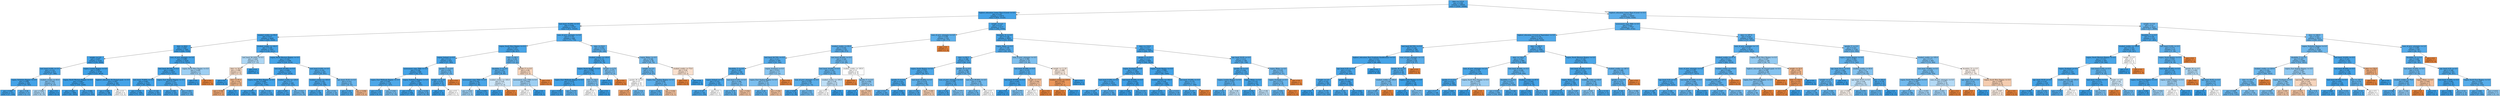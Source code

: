 digraph Tree {
node [shape=box, style="filled", color="black"] ;
0 [label="date <= 115.0\ngini = 0.166\nsamples = 26924\nvalue = [2456, 24468]", fillcolor="#399de5e5"] ;
1 [label="highest_education_Lower Than A Level <= 0.5\ngini = 0.101\nsamples = 15974\nvalue = [854, 15120]", fillcolor="#399de5f1"] ;
0 -> 1 [labeldistance=2.5, labelangle=45, headlabel="True"] ;
2 [label="imd_band_10-20% <= 0.5\ngini = 0.084\nsamples = 10797\nvalue = [472, 10325]", fillcolor="#399de5f3"] ;
1 -> 2 ;
3 [label="studied_credits <= 95.0\ngini = 0.077\nsamples = 9949\nvalue = [400, 9549]", fillcolor="#399de5f4"] ;
2 -> 3 ;
4 [label="date <= 68.0\ngini = 0.067\nsamples = 7582\nvalue = [264, 7318]", fillcolor="#399de5f6"] ;
3 -> 4 ;
5 [label="weight <= 2.5\ngini = 0.057\nsamples = 5154\nvalue = [150, 5004]", fillcolor="#399de5f7"] ;
4 -> 5 ;
6 [label="imd_band_0-10% <= 0.5\ngini = 0.122\nsamples = 415\nvalue = [27, 388]", fillcolor="#399de5ed"] ;
5 -> 6 ;
7 [label="region_Yorkshire Region <= 0.5\ngini = 0.094\nsamples = 384\nvalue = [19, 365]", fillcolor="#399de5f2"] ;
6 -> 7 ;
8 [label="gini = 0.087\nsamples = 371\nvalue = [17, 354]", fillcolor="#399de5f3"] ;
7 -> 8 ;
9 [label="gini = 0.26\nsamples = 13\nvalue = [2, 11]", fillcolor="#399de5d1"] ;
7 -> 9 ;
10 [label="studied_credits <= 65.0\ngini = 0.383\nsamples = 31\nvalue = [8, 23]", fillcolor="#399de5a6"] ;
6 -> 10 ;
11 [label="gini = 0.463\nsamples = 22\nvalue = [8, 14]", fillcolor="#399de56d"] ;
10 -> 11 ;
12 [label="gini = 0.0\nsamples = 9\nvalue = [0, 9]", fillcolor="#399de5ff"] ;
10 -> 12 ;
13 [label="region_London Region <= 0.5\ngini = 0.051\nsamples = 4739\nvalue = [123, 4616]", fillcolor="#399de5f8"] ;
5 -> 13 ;
14 [label="region_North Western Region <= 0.5\ngini = 0.046\nsamples = 4347\nvalue = [103, 4244]", fillcolor="#399de5f9"] ;
13 -> 14 ;
15 [label="gini = 0.042\nsamples = 3990\nvalue = [85, 3905]", fillcolor="#399de5f9"] ;
14 -> 15 ;
16 [label="gini = 0.096\nsamples = 357\nvalue = [18, 339]", fillcolor="#399de5f1"] ;
14 -> 16 ;
17 [label="highest_education_No Formal quals <= 0.5\ngini = 0.097\nsamples = 392\nvalue = [20, 372]", fillcolor="#399de5f1"] ;
13 -> 17 ;
18 [label="gini = 0.088\nsamples = 388\nvalue = [18, 370]", fillcolor="#399de5f3"] ;
17 -> 18 ;
19 [label="gini = 0.5\nsamples = 4\nvalue = [2, 2]", fillcolor="#e5813900"] ;
17 -> 19 ;
20 [label="num_of_prev_attempts <= 3.5\ngini = 0.089\nsamples = 2428\nvalue = [114, 2314]", fillcolor="#399de5f2"] ;
4 -> 20 ;
21 [label="imd_band_60-70% <= 0.5\ngini = 0.089\nsamples = 2425\nvalue = [113, 2312]", fillcolor="#399de5f3"] ;
20 -> 21 ;
22 [label="imd_band_70-80% <= 0.5\ngini = 0.083\nsamples = 2155\nvalue = [93, 2062]", fillcolor="#399de5f3"] ;
21 -> 22 ;
23 [label="gini = 0.076\nsamples = 1892\nvalue = [75, 1817]", fillcolor="#399de5f4"] ;
22 -> 23 ;
24 [label="gini = 0.128\nsamples = 263\nvalue = [18, 245]", fillcolor="#399de5ec"] ;
22 -> 24 ;
25 [label="region_East Anglian Region <= 0.5\ngini = 0.137\nsamples = 270\nvalue = [20, 250]", fillcolor="#399de5eb"] ;
21 -> 25 ;
26 [label="gini = 0.109\nsamples = 225\nvalue = [13, 212]", fillcolor="#399de5ef"] ;
25 -> 26 ;
27 [label="gini = 0.263\nsamples = 45\nvalue = [7, 38]", fillcolor="#399de5d0"] ;
25 -> 27 ;
28 [label="region_South West Region <= 0.5\ngini = 0.444\nsamples = 3\nvalue = [1, 2]", fillcolor="#399de57f"] ;
20 -> 28 ;
29 [label="gini = 0.0\nsamples = 2\nvalue = [0, 2]", fillcolor="#399de5ff"] ;
28 -> 29 ;
30 [label="gini = 0.0\nsamples = 1\nvalue = [1, 0]", fillcolor="#e58139ff"] ;
28 -> 30 ;
31 [label="studied_credits <= 102.5\ngini = 0.108\nsamples = 2367\nvalue = [136, 2231]", fillcolor="#399de5ef"] ;
3 -> 31 ;
32 [label="imd_band_90-100% <= 0.5\ngini = 0.465\nsamples = 19\nvalue = [7, 12]", fillcolor="#399de56a"] ;
31 -> 32 ;
33 [label="date <= 24.0\ngini = 0.486\nsamples = 12\nvalue = [7, 5]", fillcolor="#e5813949"] ;
32 -> 33 ;
34 [label="gini = 0.0\nsamples = 2\nvalue = [0, 2]", fillcolor="#399de5ff"] ;
33 -> 34 ;
35 [label="date <= 97.5\ngini = 0.42\nsamples = 10\nvalue = [7, 3]", fillcolor="#e5813992"] ;
33 -> 35 ;
36 [label="gini = 0.346\nsamples = 9\nvalue = [7, 2]", fillcolor="#e58139b6"] ;
35 -> 36 ;
37 [label="gini = 0.0\nsamples = 1\nvalue = [0, 1]", fillcolor="#399de5ff"] ;
35 -> 37 ;
38 [label="gini = 0.0\nsamples = 7\nvalue = [0, 7]", fillcolor="#399de5ff"] ;
32 -> 38 ;
39 [label="region_North Western Region <= 0.5\ngini = 0.104\nsamples = 2348\nvalue = [129, 2219]", fillcolor="#399de5f0"] ;
31 -> 39 ;
40 [label="imd_band_20-30% <= 0.5\ngini = 0.094\nsamples = 2123\nvalue = [105, 2018]", fillcolor="#399de5f2"] ;
39 -> 40 ;
41 [label="region_South West Region <= 0.5\ngini = 0.084\nsamples = 1877\nvalue = [82, 1795]", fillcolor="#399de5f3"] ;
40 -> 41 ;
42 [label="gini = 0.073\nsamples = 1662\nvalue = [63, 1599]", fillcolor="#399de5f5"] ;
41 -> 42 ;
43 [label="gini = 0.161\nsamples = 215\nvalue = [19, 196]", fillcolor="#399de5e6"] ;
41 -> 43 ;
44 [label="studied_credits <= 125.0\ngini = 0.17\nsamples = 246\nvalue = [23, 223]", fillcolor="#399de5e5"] ;
40 -> 44 ;
45 [label="gini = 0.097\nsamples = 177\nvalue = [9, 168]", fillcolor="#399de5f1"] ;
44 -> 45 ;
46 [label="gini = 0.323\nsamples = 69\nvalue = [14, 55]", fillcolor="#399de5be"] ;
44 -> 46 ;
47 [label="imd_band_0-10% <= 0.5\ngini = 0.191\nsamples = 225\nvalue = [24, 201]", fillcolor="#399de5e1"] ;
39 -> 47 ;
48 [label="studied_credits <= 165.0\ngini = 0.159\nsamples = 184\nvalue = [16, 168]", fillcolor="#399de5e7"] ;
47 -> 48 ;
49 [label="gini = 0.136\nsamples = 164\nvalue = [12, 152]", fillcolor="#399de5eb"] ;
48 -> 49 ;
50 [label="gini = 0.32\nsamples = 20\nvalue = [4, 16]", fillcolor="#399de5bf"] ;
48 -> 50 ;
51 [label="age_band_35-55 <= 0.5\ngini = 0.314\nsamples = 41\nvalue = [8, 33]", fillcolor="#399de5c1"] ;
47 -> 51 ;
52 [label="gini = 0.161\nsamples = 34\nvalue = [3, 31]", fillcolor="#399de5e6"] ;
51 -> 52 ;
53 [label="gini = 0.408\nsamples = 7\nvalue = [5, 2]", fillcolor="#e5813999"] ;
51 -> 53 ;
54 [label="num_of_prev_attempts <= 0.5\ngini = 0.155\nsamples = 848\nvalue = [72, 776]", fillcolor="#399de5e7"] ;
2 -> 54 ;
55 [label="region_South West Region <= 0.5\ngini = 0.127\nsamples = 673\nvalue = [46, 627]", fillcolor="#399de5ec"] ;
54 -> 55 ;
56 [label="region_Ireland <= 0.5\ngini = 0.112\nsamples = 622\nvalue = [37, 585]", fillcolor="#399de5ef"] ;
55 -> 56 ;
57 [label="assessment_type_TMA <= 0.5\ngini = 0.106\nsamples = 606\nvalue = [34, 572]", fillcolor="#399de5f0"] ;
56 -> 57 ;
58 [label="region_East Midlands Region <= 0.5\ngini = 0.169\nsamples = 118\nvalue = [11, 107]", fillcolor="#399de5e5"] ;
57 -> 58 ;
59 [label="gini = 0.116\nsamples = 97\nvalue = [6, 91]", fillcolor="#399de5ee"] ;
58 -> 59 ;
60 [label="gini = 0.363\nsamples = 21\nvalue = [5, 16]", fillcolor="#399de5af"] ;
58 -> 60 ;
61 [label="region_Yorkshire Region <= 0.5\ngini = 0.09\nsamples = 488\nvalue = [23, 465]", fillcolor="#399de5f2"] ;
57 -> 61 ;
62 [label="gini = 0.074\nsamples = 444\nvalue = [17, 427]", fillcolor="#399de5f5"] ;
61 -> 62 ;
63 [label="gini = 0.236\nsamples = 44\nvalue = [6, 38]", fillcolor="#399de5d7"] ;
61 -> 63 ;
64 [label="gender_F <= 0.5\ngini = 0.305\nsamples = 16\nvalue = [3, 13]", fillcolor="#399de5c4"] ;
56 -> 64 ;
65 [label="weight <= 21.25\ngini = 0.133\nsamples = 14\nvalue = [1, 13]", fillcolor="#399de5eb"] ;
64 -> 65 ;
66 [label="gini = 0.0\nsamples = 12\nvalue = [0, 12]", fillcolor="#399de5ff"] ;
65 -> 66 ;
67 [label="gini = 0.5\nsamples = 2\nvalue = [1, 1]", fillcolor="#e5813900"] ;
65 -> 67 ;
68 [label="gini = 0.0\nsamples = 2\nvalue = [2, 0]", fillcolor="#e58139ff"] ;
64 -> 68 ;
69 [label="date <= 99.5\ngini = 0.291\nsamples = 51\nvalue = [9, 42]", fillcolor="#399de5c8"] ;
55 -> 69 ;
70 [label="disability_Y <= 0.5\ngini = 0.227\nsamples = 46\nvalue = [6, 40]", fillcolor="#399de5d9"] ;
69 -> 70 ;
71 [label="assessment_type_TMA <= 0.5\ngini = 0.142\nsamples = 39\nvalue = [3, 36]", fillcolor="#399de5ea"] ;
70 -> 71 ;
72 [label="gini = 0.444\nsamples = 6\nvalue = [2, 4]", fillcolor="#399de57f"] ;
71 -> 72 ;
73 [label="gini = 0.059\nsamples = 33\nvalue = [1, 32]", fillcolor="#399de5f7"] ;
71 -> 73 ;
74 [label="studied_credits <= 105.0\ngini = 0.49\nsamples = 7\nvalue = [3, 4]", fillcolor="#399de540"] ;
70 -> 74 ;
75 [label="gini = 0.0\nsamples = 4\nvalue = [0, 4]", fillcolor="#399de5ff"] ;
74 -> 75 ;
76 [label="gini = 0.0\nsamples = 3\nvalue = [3, 0]", fillcolor="#e58139ff"] ;
74 -> 76 ;
77 [label="gender_F <= 0.5\ngini = 0.48\nsamples = 5\nvalue = [3, 2]", fillcolor="#e5813955"] ;
69 -> 77 ;
78 [label="assessment_type_CMA <= 0.5\ngini = 0.444\nsamples = 3\nvalue = [1, 2]", fillcolor="#399de57f"] ;
77 -> 78 ;
79 [label="gini = 0.5\nsamples = 2\nvalue = [1, 1]", fillcolor="#e5813900"] ;
78 -> 79 ;
80 [label="gini = 0.0\nsamples = 1\nvalue = [0, 1]", fillcolor="#399de5ff"] ;
78 -> 80 ;
81 [label="gini = 0.0\nsamples = 2\nvalue = [2, 0]", fillcolor="#e58139ff"] ;
77 -> 81 ;
82 [label="date <= 52.0\ngini = 0.253\nsamples = 175\nvalue = [26, 149]", fillcolor="#399de5d3"] ;
54 -> 82 ;
83 [label="studied_credits <= 135.0\ngini = 0.131\nsamples = 85\nvalue = [6, 79]", fillcolor="#399de5ec"] ;
82 -> 83 ;
84 [label="region_North Region <= 0.5\ngini = 0.098\nsamples = 77\nvalue = [4, 73]", fillcolor="#399de5f1"] ;
83 -> 84 ;
85 [label="region_East Midlands Region <= 0.5\ngini = 0.079\nsamples = 73\nvalue = [3, 70]", fillcolor="#399de5f4"] ;
84 -> 85 ;
86 [label="gini = 0.058\nsamples = 67\nvalue = [2, 65]", fillcolor="#399de5f7"] ;
85 -> 86 ;
87 [label="gini = 0.278\nsamples = 6\nvalue = [1, 5]", fillcolor="#399de5cc"] ;
85 -> 87 ;
88 [label="date <= 30.5\ngini = 0.375\nsamples = 4\nvalue = [1, 3]", fillcolor="#399de5aa"] ;
84 -> 88 ;
89 [label="gini = 0.5\nsamples = 2\nvalue = [1, 1]", fillcolor="#e5813900"] ;
88 -> 89 ;
90 [label="gini = 0.0\nsamples = 2\nvalue = [0, 2]", fillcolor="#399de5ff"] ;
88 -> 90 ;
91 [label="weight <= 8.75\ngini = 0.375\nsamples = 8\nvalue = [2, 6]", fillcolor="#399de5aa"] ;
83 -> 91 ;
92 [label="gini = 0.0\nsamples = 6\nvalue = [0, 6]", fillcolor="#399de5ff"] ;
91 -> 92 ;
93 [label="gini = 0.0\nsamples = 2\nvalue = [2, 0]", fillcolor="#e58139ff"] ;
91 -> 93 ;
94 [label="region_Wales <= 0.5\ngini = 0.346\nsamples = 90\nvalue = [20, 70]", fillcolor="#399de5b6"] ;
82 -> 94 ;
95 [label="weight <= 3.5\ngini = 0.311\nsamples = 83\nvalue = [16, 67]", fillcolor="#399de5c2"] ;
94 -> 95 ;
96 [label="gender_M <= 0.5\ngini = 0.5\nsamples = 10\nvalue = [5, 5]", fillcolor="#e5813900"] ;
95 -> 96 ;
97 [label="gini = 0.32\nsamples = 5\nvalue = [4, 1]", fillcolor="#e58139bf"] ;
96 -> 97 ;
98 [label="gini = 0.32\nsamples = 5\nvalue = [1, 4]", fillcolor="#399de5bf"] ;
96 -> 98 ;
99 [label="region_East Anglian Region <= 0.5\ngini = 0.256\nsamples = 73\nvalue = [11, 62]", fillcolor="#399de5d2"] ;
95 -> 99 ;
100 [label="gini = 0.224\nsamples = 70\nvalue = [9, 61]", fillcolor="#399de5d9"] ;
99 -> 100 ;
101 [label="gini = 0.444\nsamples = 3\nvalue = [2, 1]", fillcolor="#e581397f"] ;
99 -> 101 ;
102 [label="studied_credits <= 75.0\ngini = 0.49\nsamples = 7\nvalue = [4, 3]", fillcolor="#e5813940"] ;
94 -> 102 ;
103 [label="gini = 0.0\nsamples = 4\nvalue = [4, 0]", fillcolor="#e58139ff"] ;
102 -> 103 ;
104 [label="gini = 0.0\nsamples = 3\nvalue = [0, 3]", fillcolor="#399de5ff"] ;
102 -> 104 ;
105 [label="weight <= 2.5\ngini = 0.137\nsamples = 5177\nvalue = [382, 4795]", fillcolor="#399de5eb"] ;
1 -> 105 ;
106 [label="num_of_prev_attempts <= 4.5\ngini = 0.258\nsamples = 322\nvalue = [49, 273]", fillcolor="#399de5d1"] ;
105 -> 106 ;
107 [label="studied_credits <= 85.0\ngini = 0.254\nsamples = 321\nvalue = [48, 273]", fillcolor="#399de5d2"] ;
106 -> 107 ;
108 [label="imd_band_60-70% <= 0.5\ngini = 0.211\nsamples = 209\nvalue = [25, 184]", fillcolor="#399de5dc"] ;
107 -> 108 ;
109 [label="disability_Y <= 0.5\ngini = 0.187\nsamples = 192\nvalue = [20, 172]", fillcolor="#399de5e1"] ;
108 -> 109 ;
110 [label="region_Ireland <= 0.5\ngini = 0.155\nsamples = 165\nvalue = [14, 151]", fillcolor="#399de5e7"] ;
109 -> 110 ;
111 [label="gini = 0.147\nsamples = 163\nvalue = [13, 150]", fillcolor="#399de5e9"] ;
110 -> 111 ;
112 [label="gini = 0.5\nsamples = 2\nvalue = [1, 1]", fillcolor="#e5813900"] ;
110 -> 112 ;
113 [label="imd_band_0-10% <= 0.5\ngini = 0.346\nsamples = 27\nvalue = [6, 21]", fillcolor="#399de5b6"] ;
109 -> 113 ;
114 [label="gini = 0.278\nsamples = 24\nvalue = [4, 20]", fillcolor="#399de5cc"] ;
113 -> 114 ;
115 [label="gini = 0.444\nsamples = 3\nvalue = [2, 1]", fillcolor="#e581397f"] ;
113 -> 115 ;
116 [label="region_Scotland <= 0.5\ngini = 0.415\nsamples = 17\nvalue = [5, 12]", fillcolor="#399de595"] ;
108 -> 116 ;
117 [label="region_East Anglian Region <= 0.5\ngini = 0.375\nsamples = 16\nvalue = [4, 12]", fillcolor="#399de5aa"] ;
116 -> 117 ;
118 [label="gini = 0.26\nsamples = 13\nvalue = [2, 11]", fillcolor="#399de5d1"] ;
117 -> 118 ;
119 [label="gini = 0.444\nsamples = 3\nvalue = [2, 1]", fillcolor="#e581397f"] ;
117 -> 119 ;
120 [label="gini = 0.0\nsamples = 1\nvalue = [1, 0]", fillcolor="#e58139ff"] ;
116 -> 120 ;
121 [label="imd_band_40-50% <= 0.5\ngini = 0.326\nsamples = 112\nvalue = [23, 89]", fillcolor="#399de5bd"] ;
107 -> 121 ;
122 [label="imd_band_10-20% <= 0.5\ngini = 0.291\nsamples = 102\nvalue = [18, 84]", fillcolor="#399de5c8"] ;
121 -> 122 ;
123 [label="num_of_prev_attempts <= 0.5\ngini = 0.238\nsamples = 87\nvalue = [12, 75]", fillcolor="#399de5d6"] ;
122 -> 123 ;
124 [label="gini = 0.095\nsamples = 40\nvalue = [2, 38]", fillcolor="#399de5f2"] ;
123 -> 124 ;
125 [label="gini = 0.335\nsamples = 47\nvalue = [10, 37]", fillcolor="#399de5ba"] ;
123 -> 125 ;
126 [label="studied_credits <= 195.0\ngini = 0.48\nsamples = 15\nvalue = [6, 9]", fillcolor="#399de555"] ;
122 -> 126 ;
127 [label="gini = 0.5\nsamples = 12\nvalue = [6, 6]", fillcolor="#e5813900"] ;
126 -> 127 ;
128 [label="gini = 0.0\nsamples = 3\nvalue = [0, 3]", fillcolor="#399de5ff"] ;
126 -> 128 ;
129 [label="studied_credits <= 105.0\ngini = 0.5\nsamples = 10\nvalue = [5, 5]", fillcolor="#e5813900"] ;
121 -> 129 ;
130 [label="gini = 0.0\nsamples = 3\nvalue = [3, 0]", fillcolor="#e58139ff"] ;
129 -> 130 ;
131 [label="gender_F <= 0.5\ngini = 0.408\nsamples = 7\nvalue = [2, 5]", fillcolor="#399de599"] ;
129 -> 131 ;
132 [label="gini = 0.0\nsamples = 4\nvalue = [0, 4]", fillcolor="#399de5ff"] ;
131 -> 132 ;
133 [label="gini = 0.444\nsamples = 3\nvalue = [2, 1]", fillcolor="#e581397f"] ;
131 -> 133 ;
134 [label="gini = 0.0\nsamples = 1\nvalue = [1, 0]", fillcolor="#e58139ff"] ;
106 -> 134 ;
135 [label="disability_N <= 0.5\ngini = 0.128\nsamples = 4855\nvalue = [333, 4522]", fillcolor="#399de5ec"] ;
105 -> 135 ;
136 [label="region_Wales <= 0.5\ngini = 0.199\nsamples = 614\nvalue = [69, 545]", fillcolor="#399de5df"] ;
135 -> 136 ;
137 [label="date <= 84.5\ngini = 0.186\nsamples = 579\nvalue = [60, 519]", fillcolor="#399de5e2"] ;
136 -> 137 ;
138 [label="region_South Region <= 0.5\ngini = 0.163\nsamples = 491\nvalue = [44, 447]", fillcolor="#399de5e6"] ;
137 -> 138 ;
139 [label="gender_F <= 0.5\ngini = 0.143\nsamples = 425\nvalue = [33, 392]", fillcolor="#399de5ea"] ;
138 -> 139 ;
140 [label="gini = 0.21\nsamples = 243\nvalue = [29, 214]", fillcolor="#399de5dc"] ;
139 -> 140 ;
141 [label="gini = 0.043\nsamples = 182\nvalue = [4, 178]", fillcolor="#399de5f9"] ;
139 -> 141 ;
142 [label="imd_band_30-40% <= 0.5\ngini = 0.278\nsamples = 66\nvalue = [11, 55]", fillcolor="#399de5cc"] ;
138 -> 142 ;
143 [label="gini = 0.185\nsamples = 58\nvalue = [6, 52]", fillcolor="#399de5e2"] ;
142 -> 143 ;
144 [label="gini = 0.469\nsamples = 8\nvalue = [5, 3]", fillcolor="#e5813966"] ;
142 -> 144 ;
145 [label="gender_M <= 0.5\ngini = 0.298\nsamples = 88\nvalue = [16, 72]", fillcolor="#399de5c6"] ;
137 -> 145 ;
146 [label="num_of_prev_attempts <= 0.5\ngini = 0.208\nsamples = 34\nvalue = [4, 30]", fillcolor="#399de5dd"] ;
145 -> 146 ;
147 [label="gini = 0.142\nsamples = 26\nvalue = [2, 24]", fillcolor="#399de5ea"] ;
146 -> 147 ;
148 [label="gini = 0.375\nsamples = 8\nvalue = [2, 6]", fillcolor="#399de5aa"] ;
146 -> 148 ;
149 [label="imd_band_80-90% <= 0.5\ngini = 0.346\nsamples = 54\nvalue = [12, 42]", fillcolor="#399de5b6"] ;
145 -> 149 ;
150 [label="gini = 0.32\nsamples = 50\nvalue = [10, 40]", fillcolor="#399de5bf"] ;
149 -> 150 ;
151 [label="gini = 0.5\nsamples = 4\nvalue = [2, 2]", fillcolor="#e5813900"] ;
149 -> 151 ;
152 [label="num_of_prev_attempts <= 0.5\ngini = 0.382\nsamples = 35\nvalue = [9, 26]", fillcolor="#399de5a7"] ;
136 -> 152 ;
153 [label="imd_band_20-30% <= 0.5\ngini = 0.219\nsamples = 24\nvalue = [3, 21]", fillcolor="#399de5db"] ;
152 -> 153 ;
154 [label="imd_band_40-50% <= 0.5\ngini = 0.091\nsamples = 21\nvalue = [1, 20]", fillcolor="#399de5f2"] ;
153 -> 154 ;
155 [label="gini = 0.0\nsamples = 17\nvalue = [0, 17]", fillcolor="#399de5ff"] ;
154 -> 155 ;
156 [label="gini = 0.375\nsamples = 4\nvalue = [1, 3]", fillcolor="#399de5aa"] ;
154 -> 156 ;
157 [label="weight <= 17.5\ngini = 0.444\nsamples = 3\nvalue = [2, 1]", fillcolor="#e581397f"] ;
153 -> 157 ;
158 [label="gini = 0.5\nsamples = 2\nvalue = [1, 1]", fillcolor="#e5813900"] ;
157 -> 158 ;
159 [label="gini = 0.0\nsamples = 1\nvalue = [1, 0]", fillcolor="#e58139ff"] ;
157 -> 159 ;
160 [label="weight <= 11.25\ngini = 0.496\nsamples = 11\nvalue = [6, 5]", fillcolor="#e581392a"] ;
152 -> 160 ;
161 [label="studied_credits <= 210.0\ngini = 0.245\nsamples = 7\nvalue = [6, 1]", fillcolor="#e58139d4"] ;
160 -> 161 ;
162 [label="gini = 0.0\nsamples = 6\nvalue = [6, 0]", fillcolor="#e58139ff"] ;
161 -> 162 ;
163 [label="gini = 0.0\nsamples = 1\nvalue = [0, 1]", fillcolor="#399de5ff"] ;
161 -> 163 ;
164 [label="gini = 0.0\nsamples = 4\nvalue = [0, 4]", fillcolor="#399de5ff"] ;
160 -> 164 ;
165 [label="date <= 112.5\ngini = 0.117\nsamples = 4241\nvalue = [264, 3977]", fillcolor="#399de5ee"] ;
135 -> 165 ;
166 [label="gender_F <= 0.5\ngini = 0.112\nsamples = 4061\nvalue = [242, 3819]", fillcolor="#399de5ef"] ;
165 -> 166 ;
167 [label="region_Scotland <= 0.5\ngini = 0.126\nsamples = 2584\nvalue = [174, 2410]", fillcolor="#399de5ed"] ;
166 -> 167 ;
168 [label="imd_band_0-10% <= 0.5\ngini = 0.132\nsamples = 2416\nvalue = [171, 2245]", fillcolor="#399de5ec"] ;
167 -> 168 ;
169 [label="gini = 0.124\nsamples = 2234\nvalue = [149, 2085]", fillcolor="#399de5ed"] ;
168 -> 169 ;
170 [label="gini = 0.213\nsamples = 182\nvalue = [22, 160]", fillcolor="#399de5dc"] ;
168 -> 170 ;
171 [label="imd_band_40-50% <= 0.5\ngini = 0.035\nsamples = 168\nvalue = [3, 165]", fillcolor="#399de5fa"] ;
167 -> 171 ;
172 [label="gini = 0.026\nsamples = 154\nvalue = [2, 152]", fillcolor="#399de5fc"] ;
171 -> 172 ;
173 [label="gini = 0.133\nsamples = 14\nvalue = [1, 13]", fillcolor="#399de5eb"] ;
171 -> 173 ;
174 [label="region_South Region <= 0.5\ngini = 0.088\nsamples = 1477\nvalue = [68, 1409]", fillcolor="#399de5f3"] ;
166 -> 174 ;
175 [label="studied_credits <= 162.5\ngini = 0.08\nsamples = 1366\nvalue = [57, 1309]", fillcolor="#399de5f4"] ;
174 -> 175 ;
176 [label="gini = 0.074\nsamples = 1317\nvalue = [51, 1266]", fillcolor="#399de5f5"] ;
175 -> 176 ;
177 [label="gini = 0.215\nsamples = 49\nvalue = [6, 43]", fillcolor="#399de5db"] ;
175 -> 177 ;
178 [label="imd_band_10-20% <= 0.5\ngini = 0.179\nsamples = 111\nvalue = [11, 100]", fillcolor="#399de5e3"] ;
174 -> 178 ;
179 [label="gini = 0.137\nsamples = 108\nvalue = [8, 100]", fillcolor="#399de5eb"] ;
178 -> 179 ;
180 [label="gini = 0.0\nsamples = 3\nvalue = [3, 0]", fillcolor="#e58139ff"] ;
178 -> 180 ;
181 [label="age_band_35-55 <= 0.5\ngini = 0.215\nsamples = 180\nvalue = [22, 158]", fillcolor="#399de5db"] ;
165 -> 181 ;
182 [label="gender_M <= 0.5\ngini = 0.164\nsamples = 133\nvalue = [12, 121]", fillcolor="#399de5e6"] ;
181 -> 182 ;
183 [label="region_London Region <= 0.5\ngini = 0.233\nsamples = 52\nvalue = [7, 45]", fillcolor="#399de5d7"] ;
182 -> 183 ;
184 [label="gini = 0.19\nsamples = 47\nvalue = [5, 42]", fillcolor="#399de5e1"] ;
183 -> 184 ;
185 [label="gini = 0.48\nsamples = 5\nvalue = [2, 3]", fillcolor="#399de555"] ;
183 -> 185 ;
186 [label="region_Wales <= 0.5\ngini = 0.116\nsamples = 81\nvalue = [5, 76]", fillcolor="#399de5ee"] ;
182 -> 186 ;
187 [label="gini = 0.076\nsamples = 76\nvalue = [3, 73]", fillcolor="#399de5f5"] ;
186 -> 187 ;
188 [label="gini = 0.48\nsamples = 5\nvalue = [2, 3]", fillcolor="#399de555"] ;
186 -> 188 ;
189 [label="region_Wales <= 0.5\ngini = 0.335\nsamples = 47\nvalue = [10, 37]", fillcolor="#399de5ba"] ;
181 -> 189 ;
190 [label="region_Scotland <= 0.5\ngini = 0.315\nsamples = 46\nvalue = [9, 37]", fillcolor="#399de5c1"] ;
189 -> 190 ;
191 [label="gini = 0.292\nsamples = 45\nvalue = [8, 37]", fillcolor="#399de5c8"] ;
190 -> 191 ;
192 [label="gini = 0.0\nsamples = 1\nvalue = [1, 0]", fillcolor="#e58139ff"] ;
190 -> 192 ;
193 [label="gini = 0.0\nsamples = 1\nvalue = [1, 0]", fillcolor="#e58139ff"] ;
189 -> 193 ;
194 [label="highest_education_Lower Than A Level <= 0.5\ngini = 0.25\nsamples = 10950\nvalue = [1602, 9348]", fillcolor="#399de5d3"] ;
0 -> 194 [labeldistance=2.5, labelangle=-45, headlabel="False"] ;
195 [label="assessment_type_TMA <= 0.5\ngini = 0.222\nsamples = 7727\nvalue = [985, 6742]", fillcolor="#399de5da"] ;
194 -> 195 ;
196 [label="highest_education_A Level or Equivalent <= 0.5\ngini = 0.174\nsamples = 2478\nvalue = [238, 2240]", fillcolor="#399de5e4"] ;
195 -> 196 ;
197 [label="imd_band_60-70% <= 0.5\ngini = 0.124\nsamples = 798\nvalue = [53, 745]", fillcolor="#399de5ed"] ;
196 -> 197 ;
198 [label="highest_education_Post Graduate Qualification <= 0.5\ngini = 0.113\nsamples = 732\nvalue = [44, 688]", fillcolor="#399de5ef"] ;
197 -> 198 ;
199 [label="age_band_0-35 <= 0.5\ngini = 0.123\nsamples = 670\nvalue = [44, 626]", fillcolor="#399de5ed"] ;
198 -> 199 ;
200 [label="weight <= 3.5\ngini = 0.152\nsamples = 302\nvalue = [25, 277]", fillcolor="#399de5e8"] ;
199 -> 200 ;
201 [label="gini = 0.0\nsamples = 51\nvalue = [0, 51]", fillcolor="#399de5ff"] ;
200 -> 201 ;
202 [label="gini = 0.179\nsamples = 251\nvalue = [25, 226]", fillcolor="#399de5e3"] ;
200 -> 202 ;
203 [label="gender_M <= 0.5\ngini = 0.098\nsamples = 368\nvalue = [19, 349]", fillcolor="#399de5f1"] ;
199 -> 203 ;
204 [label="gini = 0.152\nsamples = 181\nvalue = [15, 166]", fillcolor="#399de5e8"] ;
203 -> 204 ;
205 [label="gini = 0.042\nsamples = 187\nvalue = [4, 183]", fillcolor="#399de5f9"] ;
203 -> 205 ;
206 [label="gini = 0.0\nsamples = 62\nvalue = [0, 62]", fillcolor="#399de5ff"] ;
198 -> 206 ;
207 [label="num_of_prev_attempts <= 1.5\ngini = 0.236\nsamples = 66\nvalue = [9, 57]", fillcolor="#399de5d7"] ;
197 -> 207 ;
208 [label="gender_M <= 0.5\ngini = 0.195\nsamples = 64\nvalue = [7, 57]", fillcolor="#399de5e0"] ;
207 -> 208 ;
209 [label="studied_credits <= 105.0\ngini = 0.365\nsamples = 25\nvalue = [6, 19]", fillcolor="#399de5ae"] ;
208 -> 209 ;
210 [label="gini = 0.287\nsamples = 23\nvalue = [4, 19]", fillcolor="#399de5c9"] ;
209 -> 210 ;
211 [label="gini = 0.0\nsamples = 2\nvalue = [2, 0]", fillcolor="#e58139ff"] ;
209 -> 211 ;
212 [label="region_South Region <= 0.5\ngini = 0.05\nsamples = 39\nvalue = [1, 38]", fillcolor="#399de5f8"] ;
208 -> 212 ;
213 [label="gini = 0.0\nsamples = 35\nvalue = [0, 35]", fillcolor="#399de5ff"] ;
212 -> 213 ;
214 [label="gini = 0.375\nsamples = 4\nvalue = [1, 3]", fillcolor="#399de5aa"] ;
212 -> 214 ;
215 [label="gini = 0.0\nsamples = 2\nvalue = [2, 0]", fillcolor="#e58139ff"] ;
207 -> 215 ;
216 [label="date <= 240.5\ngini = 0.196\nsamples = 1680\nvalue = [185, 1495]", fillcolor="#399de5df"] ;
196 -> 216 ;
217 [label="date <= 159.5\ngini = 0.227\nsamples = 989\nvalue = [129, 860]", fillcolor="#399de5d9"] ;
216 -> 217 ;
218 [label="num_of_prev_attempts <= 2.5\ngini = 0.135\nsamples = 274\nvalue = [20, 254]", fillcolor="#399de5eb"] ;
217 -> 218 ;
219 [label="gender_F <= 0.5\ngini = 0.125\nsamples = 268\nvalue = [18, 250]", fillcolor="#399de5ed"] ;
218 -> 219 ;
220 [label="gini = 0.17\nsamples = 149\nvalue = [14, 135]", fillcolor="#399de5e5"] ;
219 -> 220 ;
221 [label="gini = 0.065\nsamples = 119\nvalue = [4, 115]", fillcolor="#399de5f6"] ;
219 -> 221 ;
222 [label="region_South West Region <= 0.5\ngini = 0.444\nsamples = 6\nvalue = [2, 4]", fillcolor="#399de57f"] ;
218 -> 222 ;
223 [label="gini = 0.0\nsamples = 4\nvalue = [0, 4]", fillcolor="#399de5ff"] ;
222 -> 223 ;
224 [label="gini = 0.0\nsamples = 2\nvalue = [2, 0]", fillcolor="#e58139ff"] ;
222 -> 224 ;
225 [label="imd_band_40-50% <= 0.5\ngini = 0.258\nsamples = 715\nvalue = [109, 606]", fillcolor="#399de5d1"] ;
217 -> 225 ;
226 [label="disability_Y <= 0.5\ngini = 0.277\nsamples = 633\nvalue = [105, 528]", fillcolor="#399de5cc"] ;
225 -> 226 ;
227 [label="gini = 0.293\nsamples = 560\nvalue = [100, 460]", fillcolor="#399de5c8"] ;
226 -> 227 ;
228 [label="gini = 0.128\nsamples = 73\nvalue = [5, 68]", fillcolor="#399de5ec"] ;
226 -> 228 ;
229 [label="studied_credits <= 67.5\ngini = 0.093\nsamples = 82\nvalue = [4, 78]", fillcolor="#399de5f2"] ;
225 -> 229 ;
230 [label="gini = 0.036\nsamples = 55\nvalue = [1, 54]", fillcolor="#399de5fa"] ;
229 -> 230 ;
231 [label="gini = 0.198\nsamples = 27\nvalue = [3, 24]", fillcolor="#399de5df"] ;
229 -> 231 ;
232 [label="region_North Western Region <= 0.5\ngini = 0.149\nsamples = 691\nvalue = [56, 635]", fillcolor="#399de5e9"] ;
216 -> 232 ;
233 [label="imd_band_10-20% <= 0.5\ngini = 0.133\nsamples = 628\nvalue = [45, 583]", fillcolor="#399de5eb"] ;
232 -> 233 ;
234 [label="region_Wales <= 0.5\ngini = 0.122\nsamples = 596\nvalue = [39, 557]", fillcolor="#399de5ed"] ;
233 -> 234 ;
235 [label="gini = 0.115\nsamples = 573\nvalue = [35, 538]", fillcolor="#399de5ee"] ;
234 -> 235 ;
236 [label="gini = 0.287\nsamples = 23\nvalue = [4, 19]", fillcolor="#399de5c9"] ;
234 -> 236 ;
237 [label="studied_credits <= 65.0\ngini = 0.305\nsamples = 32\nvalue = [6, 26]", fillcolor="#399de5c4"] ;
233 -> 237 ;
238 [label="gini = 0.401\nsamples = 18\nvalue = [5, 13]", fillcolor="#399de59d"] ;
237 -> 238 ;
239 [label="gini = 0.133\nsamples = 14\nvalue = [1, 13]", fillcolor="#399de5eb"] ;
237 -> 239 ;
240 [label="studied_credits <= 187.5\ngini = 0.288\nsamples = 63\nvalue = [11, 52]", fillcolor="#399de5c9"] ;
232 -> 240 ;
241 [label="gender_F <= 0.5\ngini = 0.271\nsamples = 62\nvalue = [10, 52]", fillcolor="#399de5ce"] ;
240 -> 241 ;
242 [label="gini = 0.165\nsamples = 33\nvalue = [3, 30]", fillcolor="#399de5e6"] ;
241 -> 242 ;
243 [label="gini = 0.366\nsamples = 29\nvalue = [7, 22]", fillcolor="#399de5ae"] ;
241 -> 243 ;
244 [label="gini = 0.0\nsamples = 1\nvalue = [1, 0]", fillcolor="#e58139ff"] ;
240 -> 244 ;
245 [label="date <= 197.5\ngini = 0.244\nsamples = 5249\nvalue = [747, 4502]", fillcolor="#399de5d5"] ;
195 -> 245 ;
246 [label="num_of_prev_attempts <= 1.5\ngini = 0.22\nsamples = 4109\nvalue = [516, 3593]", fillcolor="#399de5da"] ;
245 -> 246 ;
247 [label="studied_credits <= 87.5\ngini = 0.212\nsamples = 4001\nvalue = [482, 3519]", fillcolor="#399de5dc"] ;
246 -> 247 ;
248 [label="num_of_prev_attempts <= 0.5\ngini = 0.185\nsamples = 2692\nvalue = [277, 2415]", fillcolor="#399de5e2"] ;
247 -> 248 ;
249 [label="age_band_0-35 <= 0.5\ngini = 0.175\nsamples = 2472\nvalue = [239, 2233]", fillcolor="#399de5e4"] ;
248 -> 249 ;
250 [label="gini = 0.128\nsamples = 768\nvalue = [53, 715]", fillcolor="#399de5ec"] ;
249 -> 250 ;
251 [label="gini = 0.194\nsamples = 1704\nvalue = [186, 1518]", fillcolor="#399de5e0"] ;
249 -> 251 ;
252 [label="imd_band_90-100% <= 0.5\ngini = 0.286\nsamples = 220\nvalue = [38, 182]", fillcolor="#399de5ca"] ;
248 -> 252 ;
253 [label="gini = 0.309\nsamples = 194\nvalue = [37, 157]", fillcolor="#399de5c3"] ;
252 -> 253 ;
254 [label="gini = 0.074\nsamples = 26\nvalue = [1, 25]", fillcolor="#399de5f5"] ;
252 -> 254 ;
255 [label="studied_credits <= 275.0\ngini = 0.264\nsamples = 1309\nvalue = [205, 1104]", fillcolor="#399de5d0"] ;
247 -> 255 ;
256 [label="studied_credits <= 147.5\ngini = 0.262\nsamples = 1307\nvalue = [203, 1104]", fillcolor="#399de5d0"] ;
255 -> 256 ;
257 [label="gini = 0.247\nsamples = 1141\nvalue = [165, 976]", fillcolor="#399de5d4"] ;
256 -> 257 ;
258 [label="gini = 0.353\nsamples = 166\nvalue = [38, 128]", fillcolor="#399de5b3"] ;
256 -> 258 ;
259 [label="gini = 0.0\nsamples = 2\nvalue = [2, 0]", fillcolor="#e58139ff"] ;
255 -> 259 ;
260 [label="region_South West Region <= 0.5\ngini = 0.431\nsamples = 108\nvalue = [34, 74]", fillcolor="#399de58a"] ;
246 -> 260 ;
261 [label="highest_education_No Formal quals <= 0.5\ngini = 0.399\nsamples = 98\nvalue = [27, 71]", fillcolor="#399de59e"] ;
260 -> 261 ;
262 [label="region_East Midlands Region <= 0.5\ngini = 0.385\nsamples = 96\nvalue = [25, 71]", fillcolor="#399de5a5"] ;
261 -> 262 ;
263 [label="gini = 0.37\nsamples = 94\nvalue = [23, 71]", fillcolor="#399de5ac"] ;
262 -> 263 ;
264 [label="gini = 0.0\nsamples = 2\nvalue = [2, 0]", fillcolor="#e58139ff"] ;
262 -> 264 ;
265 [label="gini = 0.0\nsamples = 2\nvalue = [2, 0]", fillcolor="#e58139ff"] ;
261 -> 265 ;
266 [label="weight <= 22.5\ngini = 0.42\nsamples = 10\nvalue = [7, 3]", fillcolor="#e5813992"] ;
260 -> 266 ;
267 [label="date <= 154.5\ngini = 0.219\nsamples = 8\nvalue = [7, 1]", fillcolor="#e58139db"] ;
266 -> 267 ;
268 [label="gini = 0.0\nsamples = 7\nvalue = [7, 0]", fillcolor="#e58139ff"] ;
267 -> 268 ;
269 [label="gini = 0.0\nsamples = 1\nvalue = [0, 1]", fillcolor="#399de5ff"] ;
267 -> 269 ;
270 [label="gini = 0.0\nsamples = 2\nvalue = [0, 2]", fillcolor="#399de5ff"] ;
266 -> 270 ;
271 [label="gender_F <= 0.5\ngini = 0.323\nsamples = 1140\nvalue = [231, 909]", fillcolor="#399de5be"] ;
245 -> 271 ;
272 [label="region_London Region <= 0.5\ngini = 0.283\nsamples = 657\nvalue = [112, 545]", fillcolor="#399de5cb"] ;
271 -> 272 ;
273 [label="age_band_55<= <= 0.5\ngini = 0.269\nsamples = 599\nvalue = [96, 503]", fillcolor="#399de5ce"] ;
272 -> 273 ;
274 [label="weight <= 17.5\ngini = 0.275\nsamples = 583\nvalue = [96, 487]", fillcolor="#399de5cd"] ;
273 -> 274 ;
275 [label="gini = 0.22\nsamples = 159\nvalue = [20, 139]", fillcolor="#399de5da"] ;
274 -> 275 ;
276 [label="gini = 0.294\nsamples = 424\nvalue = [76, 348]", fillcolor="#399de5c7"] ;
274 -> 276 ;
277 [label="gini = 0.0\nsamples = 16\nvalue = [0, 16]", fillcolor="#399de5ff"] ;
273 -> 277 ;
278 [label="studied_credits <= 65.0\ngini = 0.4\nsamples = 58\nvalue = [16, 42]", fillcolor="#399de59e"] ;
272 -> 278 ;
279 [label="age_band_35-55 <= 0.5\ngini = 0.48\nsamples = 35\nvalue = [14, 21]", fillcolor="#399de555"] ;
278 -> 279 ;
280 [label="gini = 0.499\nsamples = 23\nvalue = [12, 11]", fillcolor="#e5813915"] ;
279 -> 280 ;
281 [label="gini = 0.278\nsamples = 12\nvalue = [2, 10]", fillcolor="#399de5cc"] ;
279 -> 281 ;
282 [label="date <= 203.5\ngini = 0.159\nsamples = 23\nvalue = [2, 21]", fillcolor="#399de5e7"] ;
278 -> 282 ;
283 [label="gini = 0.278\nsamples = 12\nvalue = [2, 10]", fillcolor="#399de5cc"] ;
282 -> 283 ;
284 [label="gini = 0.0\nsamples = 11\nvalue = [0, 11]", fillcolor="#399de5ff"] ;
282 -> 284 ;
285 [label="studied_credits <= 155.0\ngini = 0.371\nsamples = 483\nvalue = [119, 364]", fillcolor="#399de5ac"] ;
271 -> 285 ;
286 [label="imd_band_70-80% <= 0.5\ngini = 0.358\nsamples = 462\nvalue = [108, 354]", fillcolor="#399de5b1"] ;
285 -> 286 ;
287 [label="region_South West Region <= 0.5\ngini = 0.345\nsamples = 428\nvalue = [95, 333]", fillcolor="#399de5b6"] ;
286 -> 287 ;
288 [label="gini = 0.33\nsamples = 388\nvalue = [81, 307]", fillcolor="#399de5bc"] ;
287 -> 288 ;
289 [label="gini = 0.455\nsamples = 40\nvalue = [14, 26]", fillcolor="#399de576"] ;
287 -> 289 ;
290 [label="num_of_prev_attempts <= 0.5\ngini = 0.472\nsamples = 34\nvalue = [13, 21]", fillcolor="#399de561"] ;
286 -> 290 ;
291 [label="gini = 0.451\nsamples = 32\nvalue = [11, 21]", fillcolor="#399de579"] ;
290 -> 291 ;
292 [label="gini = 0.0\nsamples = 2\nvalue = [2, 0]", fillcolor="#e58139ff"] ;
290 -> 292 ;
293 [label="disability_N <= 0.5\ngini = 0.499\nsamples = 21\nvalue = [11, 10]", fillcolor="#e5813917"] ;
285 -> 293 ;
294 [label="age_band_0-35 <= 0.5\ngini = 0.32\nsamples = 5\nvalue = [1, 4]", fillcolor="#399de5bf"] ;
293 -> 294 ;
295 [label="gini = 0.0\nsamples = 1\nvalue = [1, 0]", fillcolor="#e58139ff"] ;
294 -> 295 ;
296 [label="gini = 0.0\nsamples = 4\nvalue = [0, 4]", fillcolor="#399de5ff"] ;
294 -> 296 ;
297 [label="region_South West Region <= 0.5\ngini = 0.469\nsamples = 16\nvalue = [10, 6]", fillcolor="#e5813966"] ;
293 -> 297 ;
298 [label="gini = 0.497\nsamples = 13\nvalue = [7, 6]", fillcolor="#e5813924"] ;
297 -> 298 ;
299 [label="gini = 0.0\nsamples = 3\nvalue = [3, 0]", fillcolor="#e58139ff"] ;
297 -> 299 ;
300 [label="weight <= 5.0\ngini = 0.31\nsamples = 3223\nvalue = [617, 2606]", fillcolor="#399de5c3"] ;
194 -> 300 ;
301 [label="disability_Y <= 0.5\ngini = 0.159\nsamples = 310\nvalue = [27, 283]", fillcolor="#399de5e7"] ;
300 -> 301 ;
302 [label="studied_credits <= 195.0\ngini = 0.139\nsamples = 267\nvalue = [20, 247]", fillcolor="#399de5ea"] ;
301 -> 302 ;
303 [label="region_North Western Region <= 0.5\ngini = 0.133\nsamples = 265\nvalue = [19, 246]", fillcolor="#399de5eb"] ;
302 -> 303 ;
304 [label="region_Scotland <= 0.5\ngini = 0.117\nsamples = 241\nvalue = [15, 226]", fillcolor="#399de5ee"] ;
303 -> 304 ;
305 [label="age_band_35-55 <= 0.5\ngini = 0.107\nsamples = 230\nvalue = [13, 217]", fillcolor="#399de5f0"] ;
304 -> 305 ;
306 [label="gini = 0.082\nsamples = 163\nvalue = [7, 156]", fillcolor="#399de5f4"] ;
305 -> 306 ;
307 [label="gini = 0.163\nsamples = 67\nvalue = [6, 61]", fillcolor="#399de5e6"] ;
305 -> 307 ;
308 [label="studied_credits <= 105.0\ngini = 0.298\nsamples = 11\nvalue = [2, 9]", fillcolor="#399de5c6"] ;
304 -> 308 ;
309 [label="gini = 0.198\nsamples = 9\nvalue = [1, 8]", fillcolor="#399de5df"] ;
308 -> 309 ;
310 [label="gini = 0.5\nsamples = 2\nvalue = [1, 1]", fillcolor="#e5813900"] ;
308 -> 310 ;
311 [label="imd_band_0-10% <= 0.5\ngini = 0.278\nsamples = 24\nvalue = [4, 20]", fillcolor="#399de5cc"] ;
303 -> 311 ;
312 [label="imd_band_10-20% <= 0.5\ngini = 0.111\nsamples = 17\nvalue = [1, 16]", fillcolor="#399de5ef"] ;
311 -> 312 ;
313 [label="gini = 0.0\nsamples = 13\nvalue = [0, 13]", fillcolor="#399de5ff"] ;
312 -> 313 ;
314 [label="gini = 0.375\nsamples = 4\nvalue = [1, 3]", fillcolor="#399de5aa"] ;
312 -> 314 ;
315 [label="weight <= 3.5\ngini = 0.49\nsamples = 7\nvalue = [3, 4]", fillcolor="#399de540"] ;
311 -> 315 ;
316 [label="gini = 0.0\nsamples = 2\nvalue = [2, 0]", fillcolor="#e58139ff"] ;
315 -> 316 ;
317 [label="gini = 0.32\nsamples = 5\nvalue = [1, 4]", fillcolor="#399de5bf"] ;
315 -> 317 ;
318 [label="weight <= 3.5\ngini = 0.5\nsamples = 2\nvalue = [1, 1]", fillcolor="#e5813900"] ;
302 -> 318 ;
319 [label="gini = 0.0\nsamples = 1\nvalue = [0, 1]", fillcolor="#399de5ff"] ;
318 -> 319 ;
320 [label="gini = 0.0\nsamples = 1\nvalue = [1, 0]", fillcolor="#e58139ff"] ;
318 -> 320 ;
321 [label="imd_band_0-10% <= 0.5\ngini = 0.273\nsamples = 43\nvalue = [7, 36]", fillcolor="#399de5cd"] ;
301 -> 321 ;
322 [label="region_South Region <= 0.5\ngini = 0.245\nsamples = 42\nvalue = [6, 36]", fillcolor="#399de5d4"] ;
321 -> 322 ;
323 [label="imd_band_20-30% <= 0.5\ngini = 0.161\nsamples = 34\nvalue = [3, 31]", fillcolor="#399de5e6"] ;
322 -> 323 ;
324 [label="region_South East Region <= 0.5\ngini = 0.121\nsamples = 31\nvalue = [2, 29]", fillcolor="#399de5ed"] ;
323 -> 324 ;
325 [label="gini = 0.069\nsamples = 28\nvalue = [1, 27]", fillcolor="#399de5f6"] ;
324 -> 325 ;
326 [label="gini = 0.444\nsamples = 3\nvalue = [1, 2]", fillcolor="#399de57f"] ;
324 -> 326 ;
327 [label="region_London Region <= 0.5\ngini = 0.444\nsamples = 3\nvalue = [1, 2]", fillcolor="#399de57f"] ;
323 -> 327 ;
328 [label="gini = 0.5\nsamples = 2\nvalue = [1, 1]", fillcolor="#e5813900"] ;
327 -> 328 ;
329 [label="gini = 0.0\nsamples = 1\nvalue = [0, 1]", fillcolor="#399de5ff"] ;
327 -> 329 ;
330 [label="gender_M <= 0.5\ngini = 0.469\nsamples = 8\nvalue = [3, 5]", fillcolor="#399de566"] ;
322 -> 330 ;
331 [label="gini = 0.0\nsamples = 2\nvalue = [2, 0]", fillcolor="#e58139ff"] ;
330 -> 331 ;
332 [label="age_band_35-55 <= 0.5\ngini = 0.278\nsamples = 6\nvalue = [1, 5]", fillcolor="#399de5cc"] ;
330 -> 332 ;
333 [label="gini = 0.0\nsamples = 4\nvalue = [0, 4]", fillcolor="#399de5ff"] ;
332 -> 333 ;
334 [label="gini = 0.5\nsamples = 2\nvalue = [1, 1]", fillcolor="#e5813900"] ;
332 -> 334 ;
335 [label="gini = 0.0\nsamples = 1\nvalue = [1, 0]", fillcolor="#e58139ff"] ;
321 -> 335 ;
336 [label="date <= 240.5\ngini = 0.323\nsamples = 2913\nvalue = [590, 2323]", fillcolor="#399de5be"] ;
300 -> 336 ;
337 [label="region_Yorkshire Region <= 0.5\ngini = 0.338\nsamples = 2526\nvalue = [544, 1982]", fillcolor="#399de5b9"] ;
336 -> 337 ;
338 [label="disability_Y <= 0.5\ngini = 0.347\nsamples = 2384\nvalue = [533, 1851]", fillcolor="#399de5b6"] ;
337 -> 338 ;
339 [label="studied_credits <= 225.0\ngini = 0.334\nsamples = 2097\nvalue = [444, 1653]", fillcolor="#399de5bb"] ;
338 -> 339 ;
340 [label="date <= 197.5\ngini = 0.332\nsamples = 2093\nvalue = [440, 1653]", fillcolor="#399de5bb"] ;
339 -> 340 ;
341 [label="gini = 0.308\nsamples = 1459\nvalue = [278, 1181]", fillcolor="#399de5c3"] ;
340 -> 341 ;
342 [label="gini = 0.38\nsamples = 634\nvalue = [162, 472]", fillcolor="#399de5a7"] ;
340 -> 342 ;
343 [label="gini = 0.0\nsamples = 4\nvalue = [4, 0]", fillcolor="#e58139ff"] ;
339 -> 343 ;
344 [label="region_East Anglian Region <= 0.5\ngini = 0.428\nsamples = 287\nvalue = [89, 198]", fillcolor="#399de58c"] ;
338 -> 344 ;
345 [label="region_Scotland <= 0.5\ngini = 0.388\nsamples = 247\nvalue = [65, 182]", fillcolor="#399de5a4"] ;
344 -> 345 ;
346 [label="gini = 0.365\nsamples = 233\nvalue = [56, 177]", fillcolor="#399de5ae"] ;
345 -> 346 ;
347 [label="gini = 0.459\nsamples = 14\nvalue = [9, 5]", fillcolor="#e5813971"] ;
345 -> 347 ;
348 [label="imd_band_50-60% <= 0.5\ngini = 0.48\nsamples = 40\nvalue = [24, 16]", fillcolor="#e5813955"] ;
344 -> 348 ;
349 [label="gini = 0.451\nsamples = 35\nvalue = [23, 12]", fillcolor="#e581397a"] ;
348 -> 349 ;
350 [label="gini = 0.32\nsamples = 5\nvalue = [1, 4]", fillcolor="#399de5bf"] ;
348 -> 350 ;
351 [label="imd_band_10-20% <= 0.5\ngini = 0.143\nsamples = 142\nvalue = [11, 131]", fillcolor="#399de5ea"] ;
337 -> 351 ;
352 [label="imd_band_40-50% <= 0.5\ngini = 0.109\nsamples = 138\nvalue = [8, 130]", fillcolor="#399de5ef"] ;
351 -> 352 ;
353 [label="imd_band_60-70% <= 0.5\ngini = 0.091\nsamples = 126\nvalue = [6, 120]", fillcolor="#399de5f2"] ;
352 -> 353 ;
354 [label="gini = 0.069\nsamples = 111\nvalue = [4, 107]", fillcolor="#399de5f5"] ;
353 -> 354 ;
355 [label="gini = 0.231\nsamples = 15\nvalue = [2, 13]", fillcolor="#399de5d8"] ;
353 -> 355 ;
356 [label="date <= 197.5\ngini = 0.278\nsamples = 12\nvalue = [2, 10]", fillcolor="#399de5cc"] ;
352 -> 356 ;
357 [label="gini = 0.18\nsamples = 10\nvalue = [1, 9]", fillcolor="#399de5e3"] ;
356 -> 357 ;
358 [label="gini = 0.5\nsamples = 2\nvalue = [1, 1]", fillcolor="#e5813900"] ;
356 -> 358 ;
359 [label="date <= 176.5\ngini = 0.375\nsamples = 4\nvalue = [3, 1]", fillcolor="#e58139aa"] ;
351 -> 359 ;
360 [label="gini = 0.0\nsamples = 3\nvalue = [3, 0]", fillcolor="#e58139ff"] ;
359 -> 360 ;
361 [label="gini = 0.0\nsamples = 1\nvalue = [0, 1]", fillcolor="#399de5ff"] ;
359 -> 361 ;
362 [label="num_of_prev_attempts <= 2.5\ngini = 0.209\nsamples = 387\nvalue = [46, 341]", fillcolor="#399de5dd"] ;
336 -> 362 ;
363 [label="disability_N <= 0.5\ngini = 0.206\nsamples = 386\nvalue = [45, 341]", fillcolor="#399de5dd"] ;
362 -> 363 ;
364 [label="imd_band_10-20% <= 0.5\ngini = 0.331\nsamples = 43\nvalue = [9, 34]", fillcolor="#399de5bb"] ;
363 -> 364 ;
365 [label="studied_credits <= 75.0\ngini = 0.289\nsamples = 40\nvalue = [7, 33]", fillcolor="#399de5c9"] ;
364 -> 365 ;
366 [label="gini = 0.198\nsamples = 27\nvalue = [3, 24]", fillcolor="#399de5df"] ;
365 -> 366 ;
367 [label="gini = 0.426\nsamples = 13\nvalue = [4, 9]", fillcolor="#399de58e"] ;
365 -> 367 ;
368 [label="region_Wales <= 0.5\ngini = 0.444\nsamples = 3\nvalue = [2, 1]", fillcolor="#e581397f"] ;
364 -> 368 ;
369 [label="gini = 0.0\nsamples = 2\nvalue = [2, 0]", fillcolor="#e58139ff"] ;
368 -> 369 ;
370 [label="gini = 0.0\nsamples = 1\nvalue = [0, 1]", fillcolor="#399de5ff"] ;
368 -> 370 ;
371 [label="age_band_0-35 <= 0.5\ngini = 0.188\nsamples = 343\nvalue = [36, 307]", fillcolor="#399de5e1"] ;
363 -> 371 ;
372 [label="imd_band_10-20% <= 0.5\ngini = 0.081\nsamples = 95\nvalue = [4, 91]", fillcolor="#399de5f4"] ;
371 -> 372 ;
373 [label="gini = 0.046\nsamples = 85\nvalue = [2, 83]", fillcolor="#399de5f9"] ;
372 -> 373 ;
374 [label="gini = 0.32\nsamples = 10\nvalue = [2, 8]", fillcolor="#399de5bf"] ;
372 -> 374 ;
375 [label="region_South East Region <= 0.5\ngini = 0.225\nsamples = 248\nvalue = [32, 216]", fillcolor="#399de5d9"] ;
371 -> 375 ;
376 [label="gini = 0.206\nsamples = 231\nvalue = [27, 204]", fillcolor="#399de5dd"] ;
375 -> 376 ;
377 [label="gini = 0.415\nsamples = 17\nvalue = [5, 12]", fillcolor="#399de595"] ;
375 -> 377 ;
378 [label="gini = 0.0\nsamples = 1\nvalue = [1, 0]", fillcolor="#e58139ff"] ;
362 -> 378 ;
}